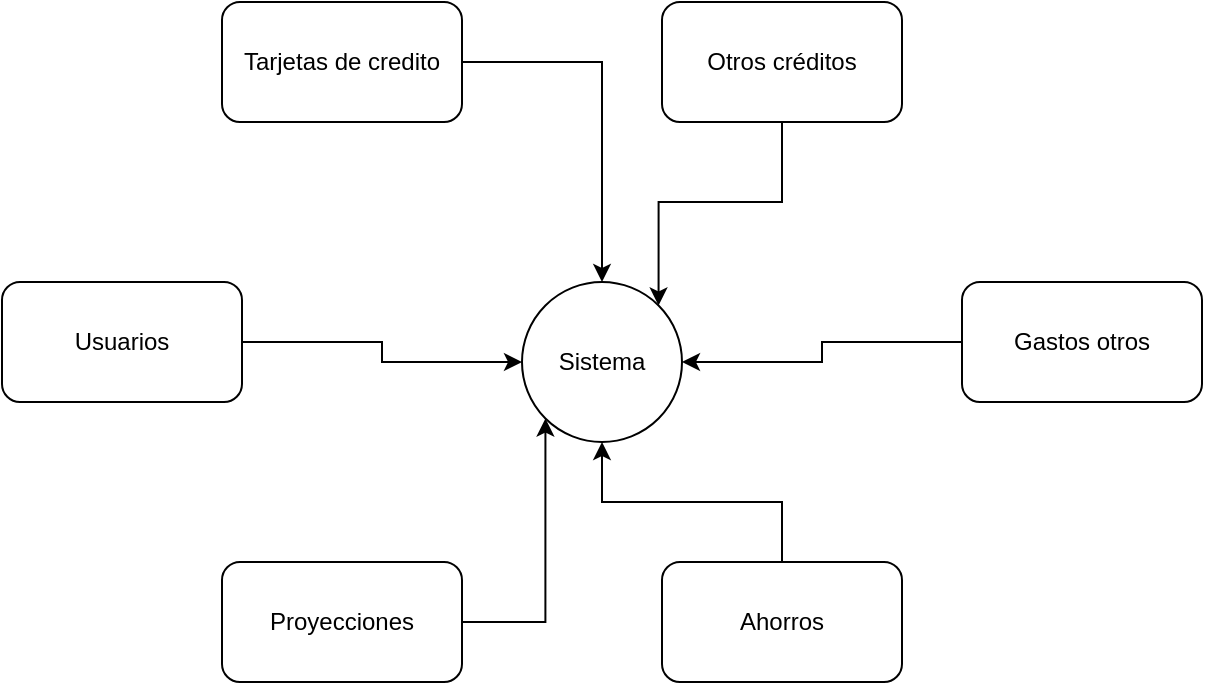 <mxfile version="24.7.17">
  <diagram name="Página-1" id="YauTvhnd6_lfpLCG9dOl">
    <mxGraphModel dx="1728" dy="970" grid="1" gridSize="10" guides="1" tooltips="1" connect="1" arrows="1" fold="1" page="1" pageScale="1" pageWidth="1169" pageHeight="827" math="0" shadow="0">
      <root>
        <mxCell id="0" />
        <mxCell id="1" parent="0" />
        <mxCell id="gmwXTFpOUN6_7dJ9QPA5-1" value="Sistema" style="ellipse;whiteSpace=wrap;html=1;aspect=fixed;" vertex="1" parent="1">
          <mxGeometry x="540" y="340" width="80" height="80" as="geometry" />
        </mxCell>
        <mxCell id="gmwXTFpOUN6_7dJ9QPA5-10" style="edgeStyle=orthogonalEdgeStyle;rounded=0;orthogonalLoop=1;jettySize=auto;html=1;" edge="1" parent="1" source="gmwXTFpOUN6_7dJ9QPA5-2" target="gmwXTFpOUN6_7dJ9QPA5-1">
          <mxGeometry relative="1" as="geometry" />
        </mxCell>
        <mxCell id="gmwXTFpOUN6_7dJ9QPA5-2" value="Usuarios" style="rounded=1;whiteSpace=wrap;html=1;" vertex="1" parent="1">
          <mxGeometry x="280" y="340" width="120" height="60" as="geometry" />
        </mxCell>
        <mxCell id="gmwXTFpOUN6_7dJ9QPA5-11" style="edgeStyle=orthogonalEdgeStyle;rounded=0;orthogonalLoop=1;jettySize=auto;html=1;" edge="1" parent="1" source="gmwXTFpOUN6_7dJ9QPA5-5" target="gmwXTFpOUN6_7dJ9QPA5-1">
          <mxGeometry relative="1" as="geometry" />
        </mxCell>
        <mxCell id="gmwXTFpOUN6_7dJ9QPA5-5" value="Tarjetas de credito" style="rounded=1;whiteSpace=wrap;html=1;" vertex="1" parent="1">
          <mxGeometry x="390" y="200" width="120" height="60" as="geometry" />
        </mxCell>
        <mxCell id="gmwXTFpOUN6_7dJ9QPA5-12" style="edgeStyle=orthogonalEdgeStyle;rounded=0;orthogonalLoop=1;jettySize=auto;html=1;entryX=1;entryY=0;entryDx=0;entryDy=0;" edge="1" parent="1" source="gmwXTFpOUN6_7dJ9QPA5-6" target="gmwXTFpOUN6_7dJ9QPA5-1">
          <mxGeometry relative="1" as="geometry" />
        </mxCell>
        <mxCell id="gmwXTFpOUN6_7dJ9QPA5-6" value="Otros créditos" style="rounded=1;whiteSpace=wrap;html=1;" vertex="1" parent="1">
          <mxGeometry x="610" y="200" width="120" height="60" as="geometry" />
        </mxCell>
        <mxCell id="gmwXTFpOUN6_7dJ9QPA5-13" style="edgeStyle=orthogonalEdgeStyle;rounded=0;orthogonalLoop=1;jettySize=auto;html=1;" edge="1" parent="1" source="gmwXTFpOUN6_7dJ9QPA5-7" target="gmwXTFpOUN6_7dJ9QPA5-1">
          <mxGeometry relative="1" as="geometry" />
        </mxCell>
        <mxCell id="gmwXTFpOUN6_7dJ9QPA5-7" value="Gastos otros" style="rounded=1;whiteSpace=wrap;html=1;" vertex="1" parent="1">
          <mxGeometry x="760" y="340" width="120" height="60" as="geometry" />
        </mxCell>
        <mxCell id="gmwXTFpOUN6_7dJ9QPA5-15" style="edgeStyle=orthogonalEdgeStyle;rounded=0;orthogonalLoop=1;jettySize=auto;html=1;entryX=0;entryY=1;entryDx=0;entryDy=0;" edge="1" parent="1" source="gmwXTFpOUN6_7dJ9QPA5-8" target="gmwXTFpOUN6_7dJ9QPA5-1">
          <mxGeometry relative="1" as="geometry" />
        </mxCell>
        <mxCell id="gmwXTFpOUN6_7dJ9QPA5-8" value="Proyecciones" style="rounded=1;whiteSpace=wrap;html=1;" vertex="1" parent="1">
          <mxGeometry x="390" y="480" width="120" height="60" as="geometry" />
        </mxCell>
        <mxCell id="gmwXTFpOUN6_7dJ9QPA5-14" style="edgeStyle=orthogonalEdgeStyle;rounded=0;orthogonalLoop=1;jettySize=auto;html=1;" edge="1" parent="1" source="gmwXTFpOUN6_7dJ9QPA5-9" target="gmwXTFpOUN6_7dJ9QPA5-1">
          <mxGeometry relative="1" as="geometry" />
        </mxCell>
        <mxCell id="gmwXTFpOUN6_7dJ9QPA5-9" value="Ahorros" style="rounded=1;whiteSpace=wrap;html=1;" vertex="1" parent="1">
          <mxGeometry x="610" y="480" width="120" height="60" as="geometry" />
        </mxCell>
      </root>
    </mxGraphModel>
  </diagram>
</mxfile>
